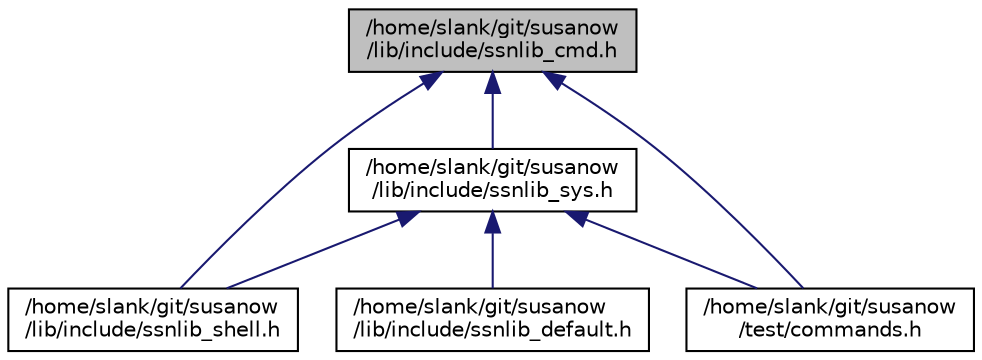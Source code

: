 digraph "/home/slank/git/susanow/lib/include/ssnlib_cmd.h"
{
  edge [fontname="Helvetica",fontsize="10",labelfontname="Helvetica",labelfontsize="10"];
  node [fontname="Helvetica",fontsize="10",shape=record];
  Node1 [label="/home/slank/git/susanow\l/lib/include/ssnlib_cmd.h",height=0.2,width=0.4,color="black", fillcolor="grey75", style="filled", fontcolor="black"];
  Node1 -> Node2 [dir="back",color="midnightblue",fontsize="10",style="solid",fontname="Helvetica"];
  Node2 [label="/home/slank/git/susanow\l/lib/include/ssnlib_shell.h",height=0.2,width=0.4,color="black", fillcolor="white", style="filled",URL="$ssnlib__shell_8h.html",tooltip="include shell implementation "];
  Node1 -> Node3 [dir="back",color="midnightblue",fontsize="10",style="solid",fontname="Helvetica"];
  Node3 [label="/home/slank/git/susanow\l/lib/include/ssnlib_sys.h",height=0.2,width=0.4,color="black", fillcolor="white", style="filled",URL="$ssnlib__sys_8h.html",tooltip="susanow lib top header "];
  Node3 -> Node4 [dir="back",color="midnightblue",fontsize="10",style="solid",fontname="Helvetica"];
  Node4 [label="/home/slank/git/susanow\l/lib/include/ssnlib_default.h",height=0.2,width=0.4,color="black", fillcolor="white", style="filled",URL="$ssnlib__default_8h_source.html"];
  Node3 -> Node2 [dir="back",color="midnightblue",fontsize="10",style="solid",fontname="Helvetica"];
  Node3 -> Node5 [dir="back",color="midnightblue",fontsize="10",style="solid",fontname="Helvetica"];
  Node5 [label="/home/slank/git/susanow\l/test/commands.h",height=0.2,width=0.4,color="black", fillcolor="white", style="filled",URL="$commands_8h_source.html"];
  Node1 -> Node5 [dir="back",color="midnightblue",fontsize="10",style="solid",fontname="Helvetica"];
}
